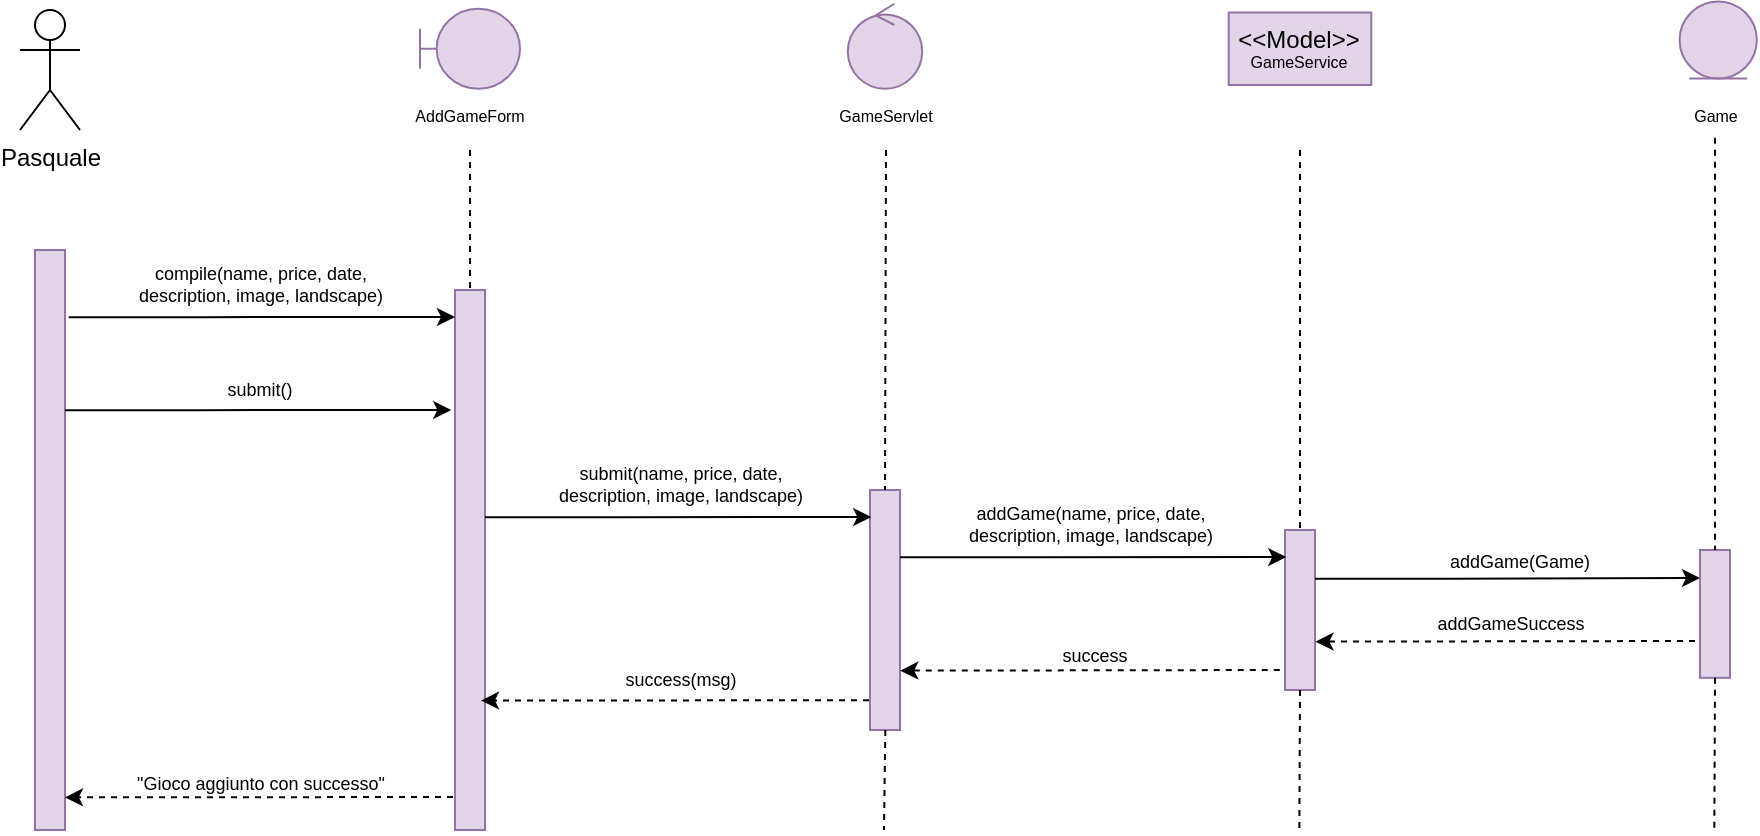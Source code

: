 <mxfile version="15.6.8" type="device"><diagram id="WpRlc5r96wPyT1yBFLWO" name="Page-1"><mxGraphModel dx="1372" dy="717" grid="1" gridSize="10" guides="1" tooltips="1" connect="1" arrows="1" fold="1" page="1" pageScale="1" pageWidth="827" pageHeight="1169" math="0" shadow="0"><root><mxCell id="0"/><mxCell id="1" parent="0"/><mxCell id="WPhjHyZeCxfKg7nktDVD-137" value="Pasquale" style="shape=umlActor;verticalLabelPosition=bottom;verticalAlign=top;html=1;outlineConnect=0;" vertex="1" parent="1"><mxGeometry x="770" y="540" width="30" height="60" as="geometry"/></mxCell><mxCell id="WPhjHyZeCxfKg7nktDVD-138" value="" style="rounded=0;whiteSpace=wrap;html=1;fillColor=#e1d5e7;strokeColor=#9673a6;" vertex="1" parent="1"><mxGeometry x="777.5" y="660" width="15" height="290" as="geometry"/></mxCell><mxCell id="WPhjHyZeCxfKg7nktDVD-139" value="" style="rounded=0;whiteSpace=wrap;html=1;fillColor=#e1d5e7;strokeColor=#9673a6;" vertex="1" parent="1"><mxGeometry x="987.5" y="680" width="15" height="270" as="geometry"/></mxCell><mxCell id="WPhjHyZeCxfKg7nktDVD-140" value="" style="endArrow=none;dashed=1;html=1;rounded=0;fontSize=8;entryX=0.5;entryY=0;entryDx=0;entryDy=0;exitX=0.5;exitY=1;exitDx=0;exitDy=0;" edge="1" parent="1" target="WPhjHyZeCxfKg7nktDVD-139"><mxGeometry width="50" height="50" relative="1" as="geometry"><mxPoint x="995.0" y="610" as="sourcePoint"/><mxPoint x="1017.5" y="670" as="targetPoint"/></mxGeometry></mxCell><mxCell id="WPhjHyZeCxfKg7nktDVD-142" value="&lt;div&gt;AddGameForm&lt;/div&gt;" style="text;html=1;strokeColor=none;fillColor=none;align=center;verticalAlign=middle;whiteSpace=wrap;rounded=0;fontSize=8;" vertex="1" parent="1"><mxGeometry x="980" y="585" width="30" height="15" as="geometry"/></mxCell><mxCell id="WPhjHyZeCxfKg7nktDVD-143" value="submit()" style="text;html=1;strokeColor=none;fillColor=none;align=center;verticalAlign=middle;whiteSpace=wrap;rounded=0;fontSize=9;" vertex="1" parent="1"><mxGeometry x="830" y="720" width="120" height="20" as="geometry"/></mxCell><mxCell id="WPhjHyZeCxfKg7nktDVD-145" value="GameServlet" style="text;html=1;strokeColor=none;fillColor=none;align=center;verticalAlign=middle;whiteSpace=wrap;rounded=0;fontSize=8;" vertex="1" parent="1"><mxGeometry x="1187.5" y="585" width="30" height="15" as="geometry"/></mxCell><mxCell id="WPhjHyZeCxfKg7nktDVD-146" value="" style="rounded=0;whiteSpace=wrap;html=1;fillColor=#e1d5e7;strokeColor=#9673a6;" vertex="1" parent="1"><mxGeometry x="1195" y="780" width="15" height="120" as="geometry"/></mxCell><mxCell id="WPhjHyZeCxfKg7nktDVD-147" value="" style="endArrow=none;dashed=1;html=1;rounded=0;fontSize=8;entryX=0.5;entryY=0;entryDx=0;entryDy=0;" edge="1" parent="1" target="WPhjHyZeCxfKg7nktDVD-146"><mxGeometry width="50" height="50" relative="1" as="geometry"><mxPoint x="1203" y="610" as="sourcePoint"/><mxPoint x="1247.5" y="683.5" as="targetPoint"/></mxGeometry></mxCell><mxCell id="WPhjHyZeCxfKg7nktDVD-149" value="" style="rounded=0;whiteSpace=wrap;html=1;fillColor=#e1d5e7;strokeColor=#9673a6;" vertex="1" parent="1"><mxGeometry x="1402.5" y="800" width="15" height="80" as="geometry"/></mxCell><mxCell id="WPhjHyZeCxfKg7nktDVD-150" value="" style="endArrow=none;dashed=1;html=1;rounded=0;fontSize=8;entryX=0.5;entryY=0;entryDx=0;entryDy=0;" edge="1" parent="1" target="WPhjHyZeCxfKg7nktDVD-149"><mxGeometry width="50" height="50" relative="1" as="geometry"><mxPoint x="1410" y="610" as="sourcePoint"/><mxPoint x="1432.5" y="708.5" as="targetPoint"/></mxGeometry></mxCell><mxCell id="WPhjHyZeCxfKg7nktDVD-152" value="Game" style="text;html=1;strokeColor=none;fillColor=none;align=center;verticalAlign=middle;whiteSpace=wrap;rounded=0;fontSize=8;" vertex="1" parent="1"><mxGeometry x="1602.5" y="585.0" width="30" height="15" as="geometry"/></mxCell><mxCell id="WPhjHyZeCxfKg7nktDVD-153" value="" style="endArrow=classic;html=1;rounded=0;exitX=1;exitY=0;exitDx=0;exitDy=0;entryX=-0.125;entryY=0.121;entryDx=0;entryDy=0;entryPerimeter=0;" edge="1" parent="1"><mxGeometry width="50" height="50" relative="1" as="geometry"><mxPoint x="792.5" y="740.07" as="sourcePoint"/><mxPoint x="985.625" y="740" as="targetPoint"/><Array as="points"><mxPoint x="840" y="740.07"/><mxPoint x="860" y="740.07"/></Array></mxGeometry></mxCell><mxCell id="WPhjHyZeCxfKg7nktDVD-154" value="" style="endArrow=classic;html=1;rounded=0;exitX=1;exitY=0;exitDx=0;exitDy=0;entryX=-0.125;entryY=0.121;entryDx=0;entryDy=0;entryPerimeter=0;" edge="1" parent="1"><mxGeometry width="50" height="50" relative="1" as="geometry"><mxPoint x="1002.5" y="793.57" as="sourcePoint"/><mxPoint x="1195.625" y="793.5" as="targetPoint"/><Array as="points"><mxPoint x="1050" y="793.57"/><mxPoint x="1070" y="793.57"/></Array></mxGeometry></mxCell><mxCell id="WPhjHyZeCxfKg7nktDVD-155" value="" style="endArrow=classic;html=1;rounded=0;exitX=1;exitY=0;exitDx=0;exitDy=0;entryX=-0.125;entryY=0.121;entryDx=0;entryDy=0;entryPerimeter=0;" edge="1" parent="1"><mxGeometry width="50" height="50" relative="1" as="geometry"><mxPoint x="794.38" y="693.57" as="sourcePoint"/><mxPoint x="987.505" y="693.5" as="targetPoint"/><Array as="points"><mxPoint x="841.88" y="693.57"/><mxPoint x="861.88" y="693.57"/></Array></mxGeometry></mxCell><mxCell id="WPhjHyZeCxfKg7nktDVD-156" value="" style="endArrow=classic;html=1;rounded=0;dashed=1;fontSize=7;exitX=-0.047;exitY=0.97;exitDx=0;exitDy=0;exitPerimeter=0;" edge="1" parent="1"><mxGeometry width="50" height="50" relative="1" as="geometry"><mxPoint x="1194.505" y="885.1" as="sourcePoint"/><mxPoint x="1000.5" y="885.29" as="targetPoint"/></mxGeometry></mxCell><mxCell id="WPhjHyZeCxfKg7nktDVD-157" value="" style="endArrow=classic;html=1;rounded=0;exitX=1;exitY=0;exitDx=0;exitDy=0;entryX=-0.125;entryY=0.121;entryDx=0;entryDy=0;entryPerimeter=0;" edge="1" parent="1"><mxGeometry width="50" height="50" relative="1" as="geometry"><mxPoint x="1210" y="813.57" as="sourcePoint"/><mxPoint x="1403.125" y="813.5" as="targetPoint"/><Array as="points"><mxPoint x="1257.5" y="813.57"/><mxPoint x="1277.5" y="813.57"/></Array></mxGeometry></mxCell><mxCell id="WPhjHyZeCxfKg7nktDVD-158" value="&lt;div style=&quot;font-size: 9px&quot;&gt;&lt;font style=&quot;font-size: 9px&quot;&gt;compile(name, price, date, &lt;br&gt;description, image, landscape)&lt;/font&gt;&lt;/div&gt;" style="text;html=1;strokeColor=none;fillColor=none;align=center;verticalAlign=middle;whiteSpace=wrap;rounded=0;fontSize=9;" vertex="1" parent="1"><mxGeometry x="792.5" y="660" width="195" height="33.5" as="geometry"/></mxCell><mxCell id="WPhjHyZeCxfKg7nktDVD-159" value="success(msg)" style="text;html=1;strokeColor=none;fillColor=none;align=center;verticalAlign=middle;whiteSpace=wrap;rounded=0;fontSize=9;" vertex="1" parent="1"><mxGeometry x="1002.5" y="858.32" width="195" height="33.5" as="geometry"/></mxCell><mxCell id="WPhjHyZeCxfKg7nktDVD-160" value="&quot;Gioco aggiunto con successo&quot;" style="text;html=1;strokeColor=none;fillColor=none;align=center;verticalAlign=middle;whiteSpace=wrap;rounded=0;fontSize=9;" vertex="1" parent="1"><mxGeometry x="792.5" y="910" width="195" height="33.5" as="geometry"/></mxCell><mxCell id="WPhjHyZeCxfKg7nktDVD-161" value="success" style="text;html=1;strokeColor=none;fillColor=none;align=center;verticalAlign=middle;whiteSpace=wrap;rounded=0;fontSize=9;" vertex="1" parent="1"><mxGeometry x="1210" y="846.5" width="195" height="33.5" as="geometry"/></mxCell><mxCell id="WPhjHyZeCxfKg7nktDVD-162" value="" style="endArrow=classic;html=1;rounded=0;dashed=1;fontSize=7;" edge="1" parent="1"><mxGeometry width="50" height="50" relative="1" as="geometry"><mxPoint x="1399.88" y="870" as="sourcePoint"/><mxPoint x="1210.13" y="870.32" as="targetPoint"/></mxGeometry></mxCell><mxCell id="WPhjHyZeCxfKg7nktDVD-163" value="" style="endArrow=classic;html=1;rounded=0;dashed=1;fontSize=7;exitX=-0.047;exitY=0.97;exitDx=0;exitDy=0;exitPerimeter=0;" edge="1" parent="1"><mxGeometry width="50" height="50" relative="1" as="geometry"><mxPoint x="986.505" y="933.5" as="sourcePoint"/><mxPoint x="792.5" y="933.69" as="targetPoint"/></mxGeometry></mxCell><mxCell id="WPhjHyZeCxfKg7nktDVD-164" value="&lt;div style=&quot;font-size: 9px&quot;&gt;&lt;font style=&quot;font-size: 9px&quot;&gt;submit(name, price, date, &lt;br&gt;description, image, landscape)&lt;/font&gt;&lt;/div&gt;" style="text;html=1;strokeColor=none;fillColor=none;align=center;verticalAlign=middle;whiteSpace=wrap;rounded=0;fontSize=9;" vertex="1" parent="1"><mxGeometry x="1002.5" y="760" width="195" height="33.5" as="geometry"/></mxCell><mxCell id="WPhjHyZeCxfKg7nktDVD-165" value="&lt;div style=&quot;font-size: 9px&quot;&gt;&lt;font style=&quot;font-size: 9px&quot;&gt;addGame(name, price, date, &lt;br&gt;description, image, landscape)&lt;/font&gt;&lt;/div&gt;" style="text;html=1;strokeColor=none;fillColor=none;align=center;verticalAlign=middle;whiteSpace=wrap;rounded=0;fontSize=9;" vertex="1" parent="1"><mxGeometry x="1207.5" y="780" width="195" height="33.5" as="geometry"/></mxCell><mxCell id="WPhjHyZeCxfKg7nktDVD-166" value="&lt;font style=&quot;font-size: 9px&quot;&gt;addGame(Game)&lt;/font&gt;" style="text;html=1;strokeColor=none;fillColor=none;align=center;verticalAlign=middle;whiteSpace=wrap;rounded=0;" vertex="1" parent="1"><mxGeometry x="1490" y="800" width="60" height="30" as="geometry"/></mxCell><mxCell id="WPhjHyZeCxfKg7nktDVD-167" value="" style="endArrow=classic;html=1;rounded=0;exitX=1;exitY=0;exitDx=0;exitDy=0;entryX=0;entryY=0.219;entryDx=0;entryDy=0;entryPerimeter=0;" edge="1" parent="1" target="WPhjHyZeCxfKg7nktDVD-169"><mxGeometry width="50" height="50" relative="1" as="geometry"><mxPoint x="1417.5" y="824.39" as="sourcePoint"/><mxPoint x="1600" y="824" as="targetPoint"/><Array as="points"><mxPoint x="1465" y="824.39"/><mxPoint x="1485" y="824.39"/></Array></mxGeometry></mxCell><mxCell id="WPhjHyZeCxfKg7nktDVD-169" value="" style="rounded=0;whiteSpace=wrap;html=1;fillColor=#e1d5e7;strokeColor=#9673a6;" vertex="1" parent="1"><mxGeometry x="1610" y="810" width="15" height="63.91" as="geometry"/></mxCell><mxCell id="WPhjHyZeCxfKg7nktDVD-170" value="" style="endArrow=none;dashed=1;html=1;rounded=0;fontSize=8;entryX=0.5;entryY=0;entryDx=0;entryDy=0;" edge="1" parent="1" target="WPhjHyZeCxfKg7nktDVD-169"><mxGeometry width="50" height="50" relative="1" as="geometry"><mxPoint x="1617.5" y="603.91" as="sourcePoint"/><mxPoint x="1640" y="702.41" as="targetPoint"/></mxGeometry></mxCell><mxCell id="WPhjHyZeCxfKg7nktDVD-171" value="addGameSuccess" style="text;html=1;strokeColor=none;fillColor=none;align=center;verticalAlign=middle;whiteSpace=wrap;rounded=0;fontSize=9;" vertex="1" parent="1"><mxGeometry x="1417.5" y="830" width="195" height="33.5" as="geometry"/></mxCell><mxCell id="WPhjHyZeCxfKg7nktDVD-172" value="" style="endArrow=classic;html=1;rounded=0;dashed=1;fontSize=7;" edge="1" parent="1"><mxGeometry width="50" height="50" relative="1" as="geometry"><mxPoint x="1607.5" y="855.5" as="sourcePoint"/><mxPoint x="1417.75" y="855.82" as="targetPoint"/></mxGeometry></mxCell><mxCell id="WPhjHyZeCxfKg7nktDVD-173" value="" style="endArrow=none;dashed=1;html=1;rounded=0;fontSize=8;" edge="1" parent="1"><mxGeometry width="50" height="50" relative="1" as="geometry"><mxPoint x="1202.66" y="900" as="sourcePoint"/><mxPoint x="1202" y="950" as="targetPoint"/></mxGeometry></mxCell><mxCell id="WPhjHyZeCxfKg7nktDVD-174" value="" style="endArrow=none;dashed=1;html=1;rounded=0;fontSize=8;exitX=0.5;exitY=1;exitDx=0;exitDy=0;" edge="1" parent="1" source="WPhjHyZeCxfKg7nktDVD-149"><mxGeometry width="50" height="50" relative="1" as="geometry"><mxPoint x="1410.32" y="900" as="sourcePoint"/><mxPoint x="1409.66" y="950" as="targetPoint"/></mxGeometry></mxCell><mxCell id="WPhjHyZeCxfKg7nktDVD-175" value="" style="endArrow=none;dashed=1;html=1;rounded=0;fontSize=8;exitX=0.5;exitY=1;exitDx=0;exitDy=0;" edge="1" parent="1" source="WPhjHyZeCxfKg7nktDVD-169"><mxGeometry width="50" height="50" relative="1" as="geometry"><mxPoint x="1617.5" y="880" as="sourcePoint"/><mxPoint x="1617.16" y="950" as="targetPoint"/></mxGeometry></mxCell><mxCell id="WPhjHyZeCxfKg7nktDVD-176" value="" style="shape=umlBoundary;whiteSpace=wrap;html=1;fillColor=#e1d5e7;strokeColor=#9673a6;" vertex="1" parent="1"><mxGeometry x="970" y="539.38" width="50" height="40" as="geometry"/></mxCell><mxCell id="WPhjHyZeCxfKg7nktDVD-177" value="" style="ellipse;shape=umlControl;whiteSpace=wrap;html=1;fillColor=#e1d5e7;strokeColor=#9673a6;" vertex="1" parent="1"><mxGeometry x="1183.91" y="536.88" width="37.19" height="42.5" as="geometry"/></mxCell><mxCell id="WPhjHyZeCxfKg7nktDVD-178" value="&lt;div&gt;&amp;lt;&amp;lt;Model&amp;gt;&amp;gt;&lt;/div&gt;&lt;div style=&quot;font-size: 8px&quot;&gt;GameService&lt;br&gt;&lt;/div&gt;" style="rounded=0;whiteSpace=wrap;html=1;fillColor=#e1d5e7;strokeColor=#9673a6;" vertex="1" parent="1"><mxGeometry x="1374.37" y="541.26" width="71.25" height="36.25" as="geometry"/></mxCell><mxCell id="WPhjHyZeCxfKg7nktDVD-179" value="" style="ellipse;shape=umlEntity;whiteSpace=wrap;html=1;fontSize=8;fillColor=#e1d5e7;strokeColor=#9673a6;" vertex="1" parent="1"><mxGeometry x="1599.81" y="535.7" width="38.59" height="38.59" as="geometry"/></mxCell></root></mxGraphModel></diagram></mxfile>